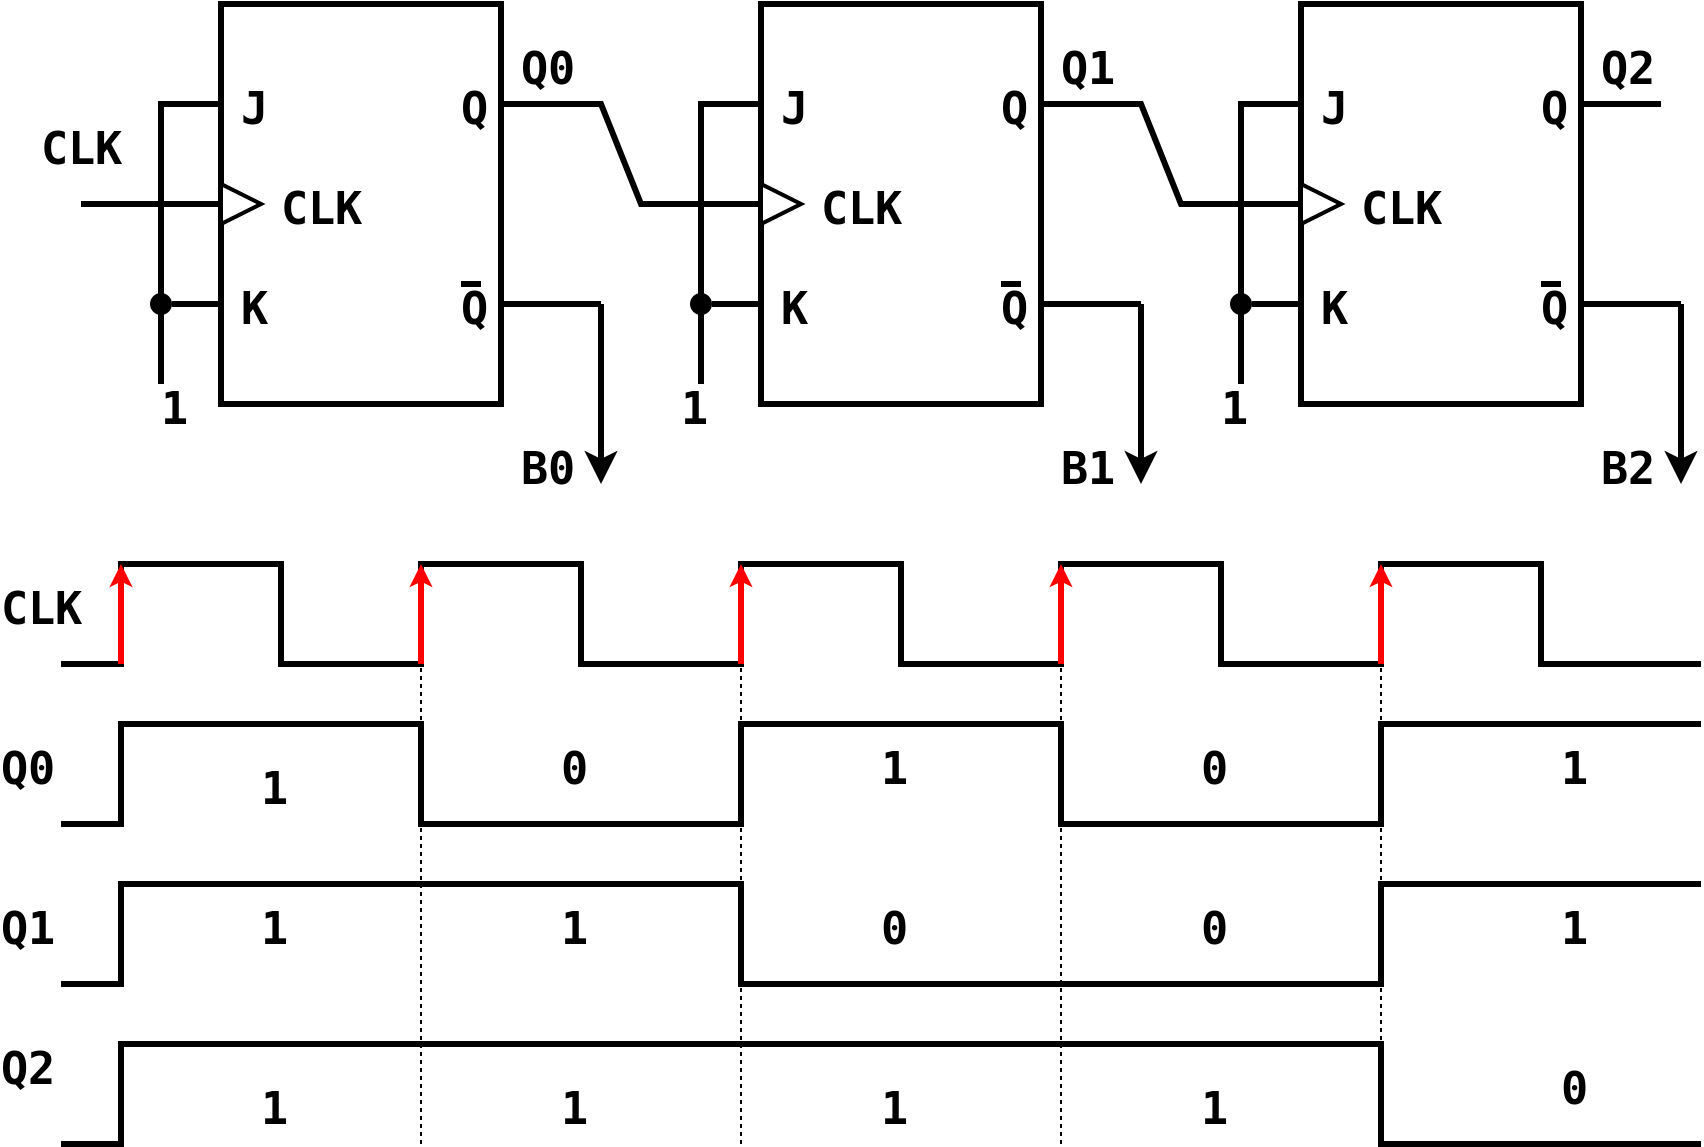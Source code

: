 <?xml version="1.0" encoding="UTF-8"?>
<dia:diagram xmlns:dia="http://www.lysator.liu.se/~alla/dia/">
  <dia:layer name="Fundo" visible="true" active="true">
    <dia:object type="Standard - Line" version="0" id="O0">
      <dia:attribute name="obj_pos">
        <dia:point val="20,25"/>
      </dia:attribute>
      <dia:attribute name="obj_bb">
        <dia:rectangle val="19.95,24.95;20.05,54.05"/>
      </dia:attribute>
      <dia:attribute name="conn_endpoints">
        <dia:point val="20,25"/>
        <dia:point val="20,54"/>
      </dia:attribute>
      <dia:attribute name="numcp">
        <dia:int val="1"/>
      </dia:attribute>
      <dia:attribute name="line_style">
        <dia:enum val="4"/>
      </dia:attribute>
      <dia:attribute name="dashlength">
        <dia:real val="2"/>
      </dia:attribute>
    </dia:object>
    <dia:object type="Standard - Line" version="0" id="O1">
      <dia:attribute name="obj_pos">
        <dia:point val="36,25"/>
      </dia:attribute>
      <dia:attribute name="obj_bb">
        <dia:rectangle val="35.95,24.95;36.05,54.05"/>
      </dia:attribute>
      <dia:attribute name="conn_endpoints">
        <dia:point val="36,25"/>
        <dia:point val="36,54"/>
      </dia:attribute>
      <dia:attribute name="numcp">
        <dia:int val="1"/>
      </dia:attribute>
      <dia:attribute name="line_style">
        <dia:enum val="4"/>
      </dia:attribute>
      <dia:attribute name="dashlength">
        <dia:real val="2"/>
      </dia:attribute>
    </dia:object>
    <dia:object type="Standard - Line" version="0" id="O2">
      <dia:attribute name="obj_pos">
        <dia:point val="52,25"/>
      </dia:attribute>
      <dia:attribute name="obj_bb">
        <dia:rectangle val="51.95,24.95;52.05,54.05"/>
      </dia:attribute>
      <dia:attribute name="conn_endpoints">
        <dia:point val="52,25"/>
        <dia:point val="52,54"/>
      </dia:attribute>
      <dia:attribute name="numcp">
        <dia:int val="1"/>
      </dia:attribute>
      <dia:attribute name="line_style">
        <dia:enum val="4"/>
      </dia:attribute>
      <dia:attribute name="dashlength">
        <dia:real val="2"/>
      </dia:attribute>
    </dia:object>
    <dia:object type="Standard - Line" version="0" id="O3">
      <dia:attribute name="obj_pos">
        <dia:point val="68,25"/>
      </dia:attribute>
      <dia:attribute name="obj_bb">
        <dia:rectangle val="67.95,24.95;68.05,54.05"/>
      </dia:attribute>
      <dia:attribute name="conn_endpoints">
        <dia:point val="68,25"/>
        <dia:point val="68,54"/>
      </dia:attribute>
      <dia:attribute name="numcp">
        <dia:int val="1"/>
      </dia:attribute>
      <dia:attribute name="line_style">
        <dia:enum val="4"/>
      </dia:attribute>
      <dia:attribute name="dashlength">
        <dia:real val="2"/>
      </dia:attribute>
    </dia:object>
    <dia:object type="Flowchart - Box" version="0" id="O4">
      <dia:attribute name="obj_pos">
        <dia:point val="10,-3"/>
      </dia:attribute>
      <dia:attribute name="obj_bb">
        <dia:rectangle val="9.85,-3.15;24.15,17.15"/>
      </dia:attribute>
      <dia:attribute name="elem_corner">
        <dia:point val="10,-3"/>
      </dia:attribute>
      <dia:attribute name="elem_width">
        <dia:real val="14"/>
      </dia:attribute>
      <dia:attribute name="elem_height">
        <dia:real val="20"/>
      </dia:attribute>
      <dia:attribute name="border_width">
        <dia:real val="0.3"/>
      </dia:attribute>
      <dia:attribute name="show_background">
        <dia:boolean val="true"/>
      </dia:attribute>
      <dia:attribute name="padding">
        <dia:real val="0.5"/>
      </dia:attribute>
      <dia:attribute name="text">
        <dia:composite type="text">
          <dia:attribute name="string">
            <dia:string>##</dia:string>
          </dia:attribute>
          <dia:attribute name="font">
            <dia:font family="sans" style="0" name="Helvetica"/>
          </dia:attribute>
          <dia:attribute name="height">
            <dia:real val="3.528"/>
          </dia:attribute>
          <dia:attribute name="pos">
            <dia:point val="17,7.856"/>
          </dia:attribute>
          <dia:attribute name="color">
            <dia:color val="#000000"/>
          </dia:attribute>
          <dia:attribute name="alignment">
            <dia:enum val="1"/>
          </dia:attribute>
        </dia:composite>
      </dia:attribute>
    </dia:object>
    <dia:object type="Standard - Text" version="1" id="O5">
      <dia:attribute name="obj_pos">
        <dia:point val="11,3"/>
      </dia:attribute>
      <dia:attribute name="obj_bb">
        <dia:rectangle val="11,0.902;12.36,3.533"/>
      </dia:attribute>
      <dia:attribute name="text">
        <dia:composite type="text">
          <dia:attribute name="string">
            <dia:string>#J#</dia:string>
          </dia:attribute>
          <dia:attribute name="font">
            <dia:font family="monospace" style="80" name="Courier-Bold"/>
          </dia:attribute>
          <dia:attribute name="height">
            <dia:real val="2.822"/>
          </dia:attribute>
          <dia:attribute name="pos">
            <dia:point val="11,3"/>
          </dia:attribute>
          <dia:attribute name="color">
            <dia:color val="#000000"/>
          </dia:attribute>
          <dia:attribute name="alignment">
            <dia:enum val="0"/>
          </dia:attribute>
        </dia:composite>
      </dia:attribute>
      <dia:attribute name="valign">
        <dia:enum val="3"/>
      </dia:attribute>
    </dia:object>
    <dia:object type="Standard - Text" version="1" id="O6">
      <dia:attribute name="obj_pos">
        <dia:point val="22,3"/>
      </dia:attribute>
      <dia:attribute name="obj_bb">
        <dia:rectangle val="22,0.902;23.36,3.533"/>
      </dia:attribute>
      <dia:attribute name="text">
        <dia:composite type="text">
          <dia:attribute name="string">
            <dia:string>#Q#</dia:string>
          </dia:attribute>
          <dia:attribute name="font">
            <dia:font family="monospace" style="80" name="Courier-Bold"/>
          </dia:attribute>
          <dia:attribute name="height">
            <dia:real val="2.822"/>
          </dia:attribute>
          <dia:attribute name="pos">
            <dia:point val="22,3"/>
          </dia:attribute>
          <dia:attribute name="color">
            <dia:color val="#000000"/>
          </dia:attribute>
          <dia:attribute name="alignment">
            <dia:enum val="0"/>
          </dia:attribute>
        </dia:composite>
      </dia:attribute>
      <dia:attribute name="valign">
        <dia:enum val="3"/>
      </dia:attribute>
    </dia:object>
    <dia:object type="Standard - Text" version="1" id="O7">
      <dia:attribute name="obj_pos">
        <dia:point val="22,13"/>
      </dia:attribute>
      <dia:attribute name="obj_bb">
        <dia:rectangle val="22,10.902;23.36,13.533"/>
      </dia:attribute>
      <dia:attribute name="text">
        <dia:composite type="text">
          <dia:attribute name="string">
            <dia:string>#Q#</dia:string>
          </dia:attribute>
          <dia:attribute name="font">
            <dia:font family="monospace" style="80" name="Courier-Bold"/>
          </dia:attribute>
          <dia:attribute name="height">
            <dia:real val="2.822"/>
          </dia:attribute>
          <dia:attribute name="pos">
            <dia:point val="22,13"/>
          </dia:attribute>
          <dia:attribute name="color">
            <dia:color val="#000000"/>
          </dia:attribute>
          <dia:attribute name="alignment">
            <dia:enum val="0"/>
          </dia:attribute>
        </dia:composite>
      </dia:attribute>
      <dia:attribute name="valign">
        <dia:enum val="3"/>
      </dia:attribute>
    </dia:object>
    <dia:object type="Standard - Text" version="1" id="O8">
      <dia:attribute name="obj_pos">
        <dia:point val="11,13"/>
      </dia:attribute>
      <dia:attribute name="obj_bb">
        <dia:rectangle val="11,10.902;12.36,13.533"/>
      </dia:attribute>
      <dia:attribute name="text">
        <dia:composite type="text">
          <dia:attribute name="string">
            <dia:string>#K#</dia:string>
          </dia:attribute>
          <dia:attribute name="font">
            <dia:font family="monospace" style="80" name="Courier-Bold"/>
          </dia:attribute>
          <dia:attribute name="height">
            <dia:real val="2.822"/>
          </dia:attribute>
          <dia:attribute name="pos">
            <dia:point val="11,13"/>
          </dia:attribute>
          <dia:attribute name="color">
            <dia:color val="#000000"/>
          </dia:attribute>
          <dia:attribute name="alignment">
            <dia:enum val="0"/>
          </dia:attribute>
        </dia:composite>
      </dia:attribute>
      <dia:attribute name="valign">
        <dia:enum val="3"/>
      </dia:attribute>
    </dia:object>
    <dia:object type="Standard - Line" version="0" id="O9">
      <dia:attribute name="obj_pos">
        <dia:point val="7.545,12"/>
      </dia:attribute>
      <dia:attribute name="obj_bb">
        <dia:rectangle val="7.395,11.85;10.15,12.15"/>
      </dia:attribute>
      <dia:attribute name="conn_endpoints">
        <dia:point val="7.545,12"/>
        <dia:point val="10,12"/>
      </dia:attribute>
      <dia:attribute name="numcp">
        <dia:int val="1"/>
      </dia:attribute>
      <dia:attribute name="line_width">
        <dia:real val="0.3"/>
      </dia:attribute>
      <dia:connections>
        <dia:connection handle="0" to="O43" connection="8"/>
        <dia:connection handle="1" to="O4" connection="9"/>
      </dia:connections>
    </dia:object>
    <dia:object type="Standard - Line" version="0" id="O10">
      <dia:attribute name="obj_pos">
        <dia:point val="24,12"/>
      </dia:attribute>
      <dia:attribute name="obj_bb">
        <dia:rectangle val="23.85,11.85;29.15,12.15"/>
      </dia:attribute>
      <dia:attribute name="conn_endpoints">
        <dia:point val="24,12"/>
        <dia:point val="29,12"/>
      </dia:attribute>
      <dia:attribute name="numcp">
        <dia:int val="1"/>
      </dia:attribute>
      <dia:attribute name="line_width">
        <dia:real val="0.3"/>
      </dia:attribute>
      <dia:connections>
        <dia:connection handle="0" to="O4" connection="10"/>
      </dia:connections>
    </dia:object>
    <dia:object type="Standard - Line" version="0" id="O11">
      <dia:attribute name="obj_pos">
        <dia:point val="22,11"/>
      </dia:attribute>
      <dia:attribute name="obj_bb">
        <dia:rectangle val="21.85,10.85;23.15,11.15"/>
      </dia:attribute>
      <dia:attribute name="conn_endpoints">
        <dia:point val="22,11"/>
        <dia:point val="23,11"/>
      </dia:attribute>
      <dia:attribute name="numcp">
        <dia:int val="1"/>
      </dia:attribute>
      <dia:attribute name="line_width">
        <dia:real val="0.3"/>
      </dia:attribute>
    </dia:object>
    <dia:object type="Standard - Line" version="0" id="O12">
      <dia:attribute name="obj_pos">
        <dia:point val="3,7"/>
      </dia:attribute>
      <dia:attribute name="obj_bb">
        <dia:rectangle val="2.85,6.85;10.15,7.15"/>
      </dia:attribute>
      <dia:attribute name="conn_endpoints">
        <dia:point val="3,7"/>
        <dia:point val="10,7"/>
      </dia:attribute>
      <dia:attribute name="numcp">
        <dia:int val="1"/>
      </dia:attribute>
      <dia:attribute name="line_width">
        <dia:real val="0.3"/>
      </dia:attribute>
      <dia:connections>
        <dia:connection handle="1" to="O4" connection="7"/>
      </dia:connections>
    </dia:object>
    <dia:object type="Standard - Polygon" version="0" id="O13">
      <dia:attribute name="obj_pos">
        <dia:point val="10,6"/>
      </dia:attribute>
      <dia:attribute name="obj_bb">
        <dia:rectangle val="9.9,5.838;12.224,8.162"/>
      </dia:attribute>
      <dia:attribute name="poly_points">
        <dia:point val="10,6"/>
        <dia:point val="12,7"/>
        <dia:point val="10,8"/>
      </dia:attribute>
      <dia:attribute name="line_width">
        <dia:real val="0.2"/>
      </dia:attribute>
      <dia:attribute name="show_background">
        <dia:boolean val="true"/>
      </dia:attribute>
    </dia:object>
    <dia:object type="Standard - Text" version="1" id="O14">
      <dia:attribute name="obj_pos">
        <dia:point val="13,8"/>
      </dia:attribute>
      <dia:attribute name="obj_bb">
        <dia:rectangle val="13,5.902;17.08,8.533"/>
      </dia:attribute>
      <dia:attribute name="text">
        <dia:composite type="text">
          <dia:attribute name="string">
            <dia:string>#CLK#</dia:string>
          </dia:attribute>
          <dia:attribute name="font">
            <dia:font family="monospace" style="80" name="Courier-Bold"/>
          </dia:attribute>
          <dia:attribute name="height">
            <dia:real val="2.822"/>
          </dia:attribute>
          <dia:attribute name="pos">
            <dia:point val="13,8"/>
          </dia:attribute>
          <dia:attribute name="color">
            <dia:color val="#000000"/>
          </dia:attribute>
          <dia:attribute name="alignment">
            <dia:enum val="0"/>
          </dia:attribute>
        </dia:composite>
      </dia:attribute>
      <dia:attribute name="valign">
        <dia:enum val="3"/>
      </dia:attribute>
    </dia:object>
    <dia:object type="Flowchart - Box" version="0" id="O15">
      <dia:attribute name="obj_pos">
        <dia:point val="37,-3"/>
      </dia:attribute>
      <dia:attribute name="obj_bb">
        <dia:rectangle val="36.85,-3.15;51.15,17.15"/>
      </dia:attribute>
      <dia:attribute name="elem_corner">
        <dia:point val="37,-3"/>
      </dia:attribute>
      <dia:attribute name="elem_width">
        <dia:real val="14"/>
      </dia:attribute>
      <dia:attribute name="elem_height">
        <dia:real val="20"/>
      </dia:attribute>
      <dia:attribute name="border_width">
        <dia:real val="0.3"/>
      </dia:attribute>
      <dia:attribute name="show_background">
        <dia:boolean val="true"/>
      </dia:attribute>
      <dia:attribute name="padding">
        <dia:real val="0.5"/>
      </dia:attribute>
      <dia:attribute name="text">
        <dia:composite type="text">
          <dia:attribute name="string">
            <dia:string>##</dia:string>
          </dia:attribute>
          <dia:attribute name="font">
            <dia:font family="sans" style="0" name="Helvetica"/>
          </dia:attribute>
          <dia:attribute name="height">
            <dia:real val="3.528"/>
          </dia:attribute>
          <dia:attribute name="pos">
            <dia:point val="44,7.856"/>
          </dia:attribute>
          <dia:attribute name="color">
            <dia:color val="#000000"/>
          </dia:attribute>
          <dia:attribute name="alignment">
            <dia:enum val="1"/>
          </dia:attribute>
        </dia:composite>
      </dia:attribute>
    </dia:object>
    <dia:object type="Standard - Text" version="1" id="O16">
      <dia:attribute name="obj_pos">
        <dia:point val="38,3"/>
      </dia:attribute>
      <dia:attribute name="obj_bb">
        <dia:rectangle val="38,0.902;39.36,3.533"/>
      </dia:attribute>
      <dia:attribute name="text">
        <dia:composite type="text">
          <dia:attribute name="string">
            <dia:string>#J#</dia:string>
          </dia:attribute>
          <dia:attribute name="font">
            <dia:font family="monospace" style="80" name="Courier-Bold"/>
          </dia:attribute>
          <dia:attribute name="height">
            <dia:real val="2.822"/>
          </dia:attribute>
          <dia:attribute name="pos">
            <dia:point val="38,3"/>
          </dia:attribute>
          <dia:attribute name="color">
            <dia:color val="#000000"/>
          </dia:attribute>
          <dia:attribute name="alignment">
            <dia:enum val="0"/>
          </dia:attribute>
        </dia:composite>
      </dia:attribute>
      <dia:attribute name="valign">
        <dia:enum val="3"/>
      </dia:attribute>
    </dia:object>
    <dia:object type="Standard - Text" version="1" id="O17">
      <dia:attribute name="obj_pos">
        <dia:point val="49,3"/>
      </dia:attribute>
      <dia:attribute name="obj_bb">
        <dia:rectangle val="49,0.902;50.36,3.533"/>
      </dia:attribute>
      <dia:attribute name="text">
        <dia:composite type="text">
          <dia:attribute name="string">
            <dia:string>#Q#</dia:string>
          </dia:attribute>
          <dia:attribute name="font">
            <dia:font family="monospace" style="80" name="Courier-Bold"/>
          </dia:attribute>
          <dia:attribute name="height">
            <dia:real val="2.822"/>
          </dia:attribute>
          <dia:attribute name="pos">
            <dia:point val="49,3"/>
          </dia:attribute>
          <dia:attribute name="color">
            <dia:color val="#000000"/>
          </dia:attribute>
          <dia:attribute name="alignment">
            <dia:enum val="0"/>
          </dia:attribute>
        </dia:composite>
      </dia:attribute>
      <dia:attribute name="valign">
        <dia:enum val="3"/>
      </dia:attribute>
    </dia:object>
    <dia:object type="Standard - Text" version="1" id="O18">
      <dia:attribute name="obj_pos">
        <dia:point val="49,13"/>
      </dia:attribute>
      <dia:attribute name="obj_bb">
        <dia:rectangle val="49,10.902;50.36,13.533"/>
      </dia:attribute>
      <dia:attribute name="text">
        <dia:composite type="text">
          <dia:attribute name="string">
            <dia:string>#Q#</dia:string>
          </dia:attribute>
          <dia:attribute name="font">
            <dia:font family="monospace" style="80" name="Courier-Bold"/>
          </dia:attribute>
          <dia:attribute name="height">
            <dia:real val="2.822"/>
          </dia:attribute>
          <dia:attribute name="pos">
            <dia:point val="49,13"/>
          </dia:attribute>
          <dia:attribute name="color">
            <dia:color val="#000000"/>
          </dia:attribute>
          <dia:attribute name="alignment">
            <dia:enum val="0"/>
          </dia:attribute>
        </dia:composite>
      </dia:attribute>
      <dia:attribute name="valign">
        <dia:enum val="3"/>
      </dia:attribute>
    </dia:object>
    <dia:object type="Standard - Text" version="1" id="O19">
      <dia:attribute name="obj_pos">
        <dia:point val="38,13"/>
      </dia:attribute>
      <dia:attribute name="obj_bb">
        <dia:rectangle val="38,10.902;39.36,13.533"/>
      </dia:attribute>
      <dia:attribute name="text">
        <dia:composite type="text">
          <dia:attribute name="string">
            <dia:string>#K#</dia:string>
          </dia:attribute>
          <dia:attribute name="font">
            <dia:font family="monospace" style="80" name="Courier-Bold"/>
          </dia:attribute>
          <dia:attribute name="height">
            <dia:real val="2.822"/>
          </dia:attribute>
          <dia:attribute name="pos">
            <dia:point val="38,13"/>
          </dia:attribute>
          <dia:attribute name="color">
            <dia:color val="#000000"/>
          </dia:attribute>
          <dia:attribute name="alignment">
            <dia:enum val="0"/>
          </dia:attribute>
        </dia:composite>
      </dia:attribute>
      <dia:attribute name="valign">
        <dia:enum val="3"/>
      </dia:attribute>
    </dia:object>
    <dia:object type="Standard - Line" version="0" id="O20">
      <dia:attribute name="obj_pos">
        <dia:point val="34.545,12"/>
      </dia:attribute>
      <dia:attribute name="obj_bb">
        <dia:rectangle val="34.395,11.85;37.15,12.15"/>
      </dia:attribute>
      <dia:attribute name="conn_endpoints">
        <dia:point val="34.545,12"/>
        <dia:point val="37,12"/>
      </dia:attribute>
      <dia:attribute name="numcp">
        <dia:int val="1"/>
      </dia:attribute>
      <dia:attribute name="line_width">
        <dia:real val="0.3"/>
      </dia:attribute>
      <dia:connections>
        <dia:connection handle="0" to="O39" connection="8"/>
        <dia:connection handle="1" to="O15" connection="9"/>
      </dia:connections>
    </dia:object>
    <dia:object type="Standard - Line" version="0" id="O21">
      <dia:attribute name="obj_pos">
        <dia:point val="51,12"/>
      </dia:attribute>
      <dia:attribute name="obj_bb">
        <dia:rectangle val="50.85,11.85;56.15,12.15"/>
      </dia:attribute>
      <dia:attribute name="conn_endpoints">
        <dia:point val="51,12"/>
        <dia:point val="56,12"/>
      </dia:attribute>
      <dia:attribute name="numcp">
        <dia:int val="1"/>
      </dia:attribute>
      <dia:attribute name="line_width">
        <dia:real val="0.3"/>
      </dia:attribute>
      <dia:connections>
        <dia:connection handle="0" to="O15" connection="10"/>
      </dia:connections>
    </dia:object>
    <dia:object type="Standard - Line" version="0" id="O22">
      <dia:attribute name="obj_pos">
        <dia:point val="49,11"/>
      </dia:attribute>
      <dia:attribute name="obj_bb">
        <dia:rectangle val="48.85,10.85;50.15,11.15"/>
      </dia:attribute>
      <dia:attribute name="conn_endpoints">
        <dia:point val="49,11"/>
        <dia:point val="50,11"/>
      </dia:attribute>
      <dia:attribute name="numcp">
        <dia:int val="1"/>
      </dia:attribute>
      <dia:attribute name="line_width">
        <dia:real val="0.3"/>
      </dia:attribute>
    </dia:object>
    <dia:object type="Standard - Polygon" version="0" id="O23">
      <dia:attribute name="obj_pos">
        <dia:point val="37,6"/>
      </dia:attribute>
      <dia:attribute name="obj_bb">
        <dia:rectangle val="36.9,5.838;39.224,8.162"/>
      </dia:attribute>
      <dia:attribute name="poly_points">
        <dia:point val="37,6"/>
        <dia:point val="39,7"/>
        <dia:point val="37,8"/>
      </dia:attribute>
      <dia:attribute name="line_width">
        <dia:real val="0.2"/>
      </dia:attribute>
      <dia:attribute name="show_background">
        <dia:boolean val="true"/>
      </dia:attribute>
    </dia:object>
    <dia:object type="Standard - Text" version="1" id="O24">
      <dia:attribute name="obj_pos">
        <dia:point val="40,8"/>
      </dia:attribute>
      <dia:attribute name="obj_bb">
        <dia:rectangle val="40,5.902;44.08,8.533"/>
      </dia:attribute>
      <dia:attribute name="text">
        <dia:composite type="text">
          <dia:attribute name="string">
            <dia:string>#CLK#</dia:string>
          </dia:attribute>
          <dia:attribute name="font">
            <dia:font family="monospace" style="80" name="Courier-Bold"/>
          </dia:attribute>
          <dia:attribute name="height">
            <dia:real val="2.822"/>
          </dia:attribute>
          <dia:attribute name="pos">
            <dia:point val="40,8"/>
          </dia:attribute>
          <dia:attribute name="color">
            <dia:color val="#000000"/>
          </dia:attribute>
          <dia:attribute name="alignment">
            <dia:enum val="0"/>
          </dia:attribute>
        </dia:composite>
      </dia:attribute>
      <dia:attribute name="valign">
        <dia:enum val="3"/>
      </dia:attribute>
    </dia:object>
    <dia:object type="Flowchart - Box" version="0" id="O25">
      <dia:attribute name="obj_pos">
        <dia:point val="64,-3"/>
      </dia:attribute>
      <dia:attribute name="obj_bb">
        <dia:rectangle val="63.85,-3.15;78.15,17.15"/>
      </dia:attribute>
      <dia:attribute name="elem_corner">
        <dia:point val="64,-3"/>
      </dia:attribute>
      <dia:attribute name="elem_width">
        <dia:real val="14"/>
      </dia:attribute>
      <dia:attribute name="elem_height">
        <dia:real val="20"/>
      </dia:attribute>
      <dia:attribute name="border_width">
        <dia:real val="0.3"/>
      </dia:attribute>
      <dia:attribute name="show_background">
        <dia:boolean val="true"/>
      </dia:attribute>
      <dia:attribute name="padding">
        <dia:real val="0.5"/>
      </dia:attribute>
      <dia:attribute name="text">
        <dia:composite type="text">
          <dia:attribute name="string">
            <dia:string>##</dia:string>
          </dia:attribute>
          <dia:attribute name="font">
            <dia:font family="sans" style="0" name="Helvetica"/>
          </dia:attribute>
          <dia:attribute name="height">
            <dia:real val="3.528"/>
          </dia:attribute>
          <dia:attribute name="pos">
            <dia:point val="71,7.856"/>
          </dia:attribute>
          <dia:attribute name="color">
            <dia:color val="#000000"/>
          </dia:attribute>
          <dia:attribute name="alignment">
            <dia:enum val="1"/>
          </dia:attribute>
        </dia:composite>
      </dia:attribute>
    </dia:object>
    <dia:object type="Standard - Text" version="1" id="O26">
      <dia:attribute name="obj_pos">
        <dia:point val="65,3"/>
      </dia:attribute>
      <dia:attribute name="obj_bb">
        <dia:rectangle val="65,0.902;66.36,3.533"/>
      </dia:attribute>
      <dia:attribute name="text">
        <dia:composite type="text">
          <dia:attribute name="string">
            <dia:string>#J#</dia:string>
          </dia:attribute>
          <dia:attribute name="font">
            <dia:font family="monospace" style="80" name="Courier-Bold"/>
          </dia:attribute>
          <dia:attribute name="height">
            <dia:real val="2.822"/>
          </dia:attribute>
          <dia:attribute name="pos">
            <dia:point val="65,3"/>
          </dia:attribute>
          <dia:attribute name="color">
            <dia:color val="#000000"/>
          </dia:attribute>
          <dia:attribute name="alignment">
            <dia:enum val="0"/>
          </dia:attribute>
        </dia:composite>
      </dia:attribute>
      <dia:attribute name="valign">
        <dia:enum val="3"/>
      </dia:attribute>
    </dia:object>
    <dia:object type="Standard - Text" version="1" id="O27">
      <dia:attribute name="obj_pos">
        <dia:point val="76,3"/>
      </dia:attribute>
      <dia:attribute name="obj_bb">
        <dia:rectangle val="76,0.902;77.36,3.533"/>
      </dia:attribute>
      <dia:attribute name="text">
        <dia:composite type="text">
          <dia:attribute name="string">
            <dia:string>#Q#</dia:string>
          </dia:attribute>
          <dia:attribute name="font">
            <dia:font family="monospace" style="80" name="Courier-Bold"/>
          </dia:attribute>
          <dia:attribute name="height">
            <dia:real val="2.822"/>
          </dia:attribute>
          <dia:attribute name="pos">
            <dia:point val="76,3"/>
          </dia:attribute>
          <dia:attribute name="color">
            <dia:color val="#000000"/>
          </dia:attribute>
          <dia:attribute name="alignment">
            <dia:enum val="0"/>
          </dia:attribute>
        </dia:composite>
      </dia:attribute>
      <dia:attribute name="valign">
        <dia:enum val="3"/>
      </dia:attribute>
    </dia:object>
    <dia:object type="Standard - Text" version="1" id="O28">
      <dia:attribute name="obj_pos">
        <dia:point val="76,13"/>
      </dia:attribute>
      <dia:attribute name="obj_bb">
        <dia:rectangle val="76,10.902;77.36,13.533"/>
      </dia:attribute>
      <dia:attribute name="text">
        <dia:composite type="text">
          <dia:attribute name="string">
            <dia:string>#Q#</dia:string>
          </dia:attribute>
          <dia:attribute name="font">
            <dia:font family="monospace" style="80" name="Courier-Bold"/>
          </dia:attribute>
          <dia:attribute name="height">
            <dia:real val="2.822"/>
          </dia:attribute>
          <dia:attribute name="pos">
            <dia:point val="76,13"/>
          </dia:attribute>
          <dia:attribute name="color">
            <dia:color val="#000000"/>
          </dia:attribute>
          <dia:attribute name="alignment">
            <dia:enum val="0"/>
          </dia:attribute>
        </dia:composite>
      </dia:attribute>
      <dia:attribute name="valign">
        <dia:enum val="3"/>
      </dia:attribute>
    </dia:object>
    <dia:object type="Standard - Text" version="1" id="O29">
      <dia:attribute name="obj_pos">
        <dia:point val="65,13"/>
      </dia:attribute>
      <dia:attribute name="obj_bb">
        <dia:rectangle val="65,10.902;66.36,13.533"/>
      </dia:attribute>
      <dia:attribute name="text">
        <dia:composite type="text">
          <dia:attribute name="string">
            <dia:string>#K#</dia:string>
          </dia:attribute>
          <dia:attribute name="font">
            <dia:font family="monospace" style="80" name="Courier-Bold"/>
          </dia:attribute>
          <dia:attribute name="height">
            <dia:real val="2.822"/>
          </dia:attribute>
          <dia:attribute name="pos">
            <dia:point val="65,13"/>
          </dia:attribute>
          <dia:attribute name="color">
            <dia:color val="#000000"/>
          </dia:attribute>
          <dia:attribute name="alignment">
            <dia:enum val="0"/>
          </dia:attribute>
        </dia:composite>
      </dia:attribute>
      <dia:attribute name="valign">
        <dia:enum val="3"/>
      </dia:attribute>
    </dia:object>
    <dia:object type="Standard - Line" version="0" id="O30">
      <dia:attribute name="obj_pos">
        <dia:point val="61.545,12"/>
      </dia:attribute>
      <dia:attribute name="obj_bb">
        <dia:rectangle val="61.395,11.85;64.15,12.15"/>
      </dia:attribute>
      <dia:attribute name="conn_endpoints">
        <dia:point val="61.545,12"/>
        <dia:point val="64,12"/>
      </dia:attribute>
      <dia:attribute name="numcp">
        <dia:int val="1"/>
      </dia:attribute>
      <dia:attribute name="line_width">
        <dia:real val="0.3"/>
      </dia:attribute>
      <dia:connections>
        <dia:connection handle="0" to="O41" connection="8"/>
        <dia:connection handle="1" to="O25" connection="9"/>
      </dia:connections>
    </dia:object>
    <dia:object type="Standard - Line" version="0" id="O31">
      <dia:attribute name="obj_pos">
        <dia:point val="78,2"/>
      </dia:attribute>
      <dia:attribute name="obj_bb">
        <dia:rectangle val="77.85,1.85;82.15,2.15"/>
      </dia:attribute>
      <dia:attribute name="conn_endpoints">
        <dia:point val="78,2"/>
        <dia:point val="82,2"/>
      </dia:attribute>
      <dia:attribute name="numcp">
        <dia:int val="1"/>
      </dia:attribute>
      <dia:attribute name="line_width">
        <dia:real val="0.3"/>
      </dia:attribute>
      <dia:connections>
        <dia:connection handle="0" to="O25" connection="6"/>
      </dia:connections>
    </dia:object>
    <dia:object type="Standard - Line" version="0" id="O32">
      <dia:attribute name="obj_pos">
        <dia:point val="78,12"/>
      </dia:attribute>
      <dia:attribute name="obj_bb">
        <dia:rectangle val="77.85,11.85;83.15,12.15"/>
      </dia:attribute>
      <dia:attribute name="conn_endpoints">
        <dia:point val="78,12"/>
        <dia:point val="83,12"/>
      </dia:attribute>
      <dia:attribute name="numcp">
        <dia:int val="1"/>
      </dia:attribute>
      <dia:attribute name="line_width">
        <dia:real val="0.3"/>
      </dia:attribute>
      <dia:connections>
        <dia:connection handle="0" to="O25" connection="10"/>
      </dia:connections>
    </dia:object>
    <dia:object type="Standard - Line" version="0" id="O33">
      <dia:attribute name="obj_pos">
        <dia:point val="76,11"/>
      </dia:attribute>
      <dia:attribute name="obj_bb">
        <dia:rectangle val="75.85,10.85;77.15,11.15"/>
      </dia:attribute>
      <dia:attribute name="conn_endpoints">
        <dia:point val="76,11"/>
        <dia:point val="77,11"/>
      </dia:attribute>
      <dia:attribute name="numcp">
        <dia:int val="1"/>
      </dia:attribute>
      <dia:attribute name="line_width">
        <dia:real val="0.3"/>
      </dia:attribute>
    </dia:object>
    <dia:object type="Standard - Polygon" version="0" id="O34">
      <dia:attribute name="obj_pos">
        <dia:point val="64,6"/>
      </dia:attribute>
      <dia:attribute name="obj_bb">
        <dia:rectangle val="63.9,5.838;66.224,8.162"/>
      </dia:attribute>
      <dia:attribute name="poly_points">
        <dia:point val="64,6"/>
        <dia:point val="66,7"/>
        <dia:point val="64,8"/>
      </dia:attribute>
      <dia:attribute name="line_width">
        <dia:real val="0.2"/>
      </dia:attribute>
      <dia:attribute name="show_background">
        <dia:boolean val="true"/>
      </dia:attribute>
    </dia:object>
    <dia:object type="Standard - Text" version="1" id="O35">
      <dia:attribute name="obj_pos">
        <dia:point val="67,8"/>
      </dia:attribute>
      <dia:attribute name="obj_bb">
        <dia:rectangle val="67,5.902;71.08,8.533"/>
      </dia:attribute>
      <dia:attribute name="text">
        <dia:composite type="text">
          <dia:attribute name="string">
            <dia:string>#CLK#</dia:string>
          </dia:attribute>
          <dia:attribute name="font">
            <dia:font family="monospace" style="80" name="Courier-Bold"/>
          </dia:attribute>
          <dia:attribute name="height">
            <dia:real val="2.822"/>
          </dia:attribute>
          <dia:attribute name="pos">
            <dia:point val="67,8"/>
          </dia:attribute>
          <dia:attribute name="color">
            <dia:color val="#000000"/>
          </dia:attribute>
          <dia:attribute name="alignment">
            <dia:enum val="0"/>
          </dia:attribute>
        </dia:composite>
      </dia:attribute>
      <dia:attribute name="valign">
        <dia:enum val="3"/>
      </dia:attribute>
    </dia:object>
    <dia:object type="Standard - PolyLine" version="0" id="O36">
      <dia:attribute name="obj_pos">
        <dia:point val="24,2"/>
      </dia:attribute>
      <dia:attribute name="obj_bb">
        <dia:rectangle val="23.85,1.85;37.15,7.15"/>
      </dia:attribute>
      <dia:attribute name="poly_points">
        <dia:point val="24,2"/>
        <dia:point val="29,2"/>
        <dia:point val="31,7"/>
        <dia:point val="37,7"/>
      </dia:attribute>
      <dia:attribute name="line_width">
        <dia:real val="0.3"/>
      </dia:attribute>
      <dia:connections>
        <dia:connection handle="0" to="O4" connection="6"/>
        <dia:connection handle="3" to="O23" connection="5"/>
      </dia:connections>
    </dia:object>
    <dia:object type="Standard - PolyLine" version="0" id="O37">
      <dia:attribute name="obj_pos">
        <dia:point val="51,2"/>
      </dia:attribute>
      <dia:attribute name="obj_bb">
        <dia:rectangle val="50.85,1.85;64.15,7.15"/>
      </dia:attribute>
      <dia:attribute name="poly_points">
        <dia:point val="51,2"/>
        <dia:point val="56,2"/>
        <dia:point val="58,7"/>
        <dia:point val="64,7"/>
      </dia:attribute>
      <dia:attribute name="line_width">
        <dia:real val="0.3"/>
      </dia:attribute>
      <dia:connections>
        <dia:connection handle="0" to="O15" connection="6"/>
        <dia:connection handle="3" to="O25" connection="7"/>
      </dia:connections>
    </dia:object>
    <dia:object type="Standard - PolyLine" version="0" id="O38">
      <dia:attribute name="obj_pos">
        <dia:point val="34,16"/>
      </dia:attribute>
      <dia:attribute name="obj_bb">
        <dia:rectangle val="33.85,1.85;37.15,16.15"/>
      </dia:attribute>
      <dia:attribute name="poly_points">
        <dia:point val="34,16"/>
        <dia:point val="34,12"/>
        <dia:point val="34,2"/>
        <dia:point val="37,2"/>
      </dia:attribute>
      <dia:attribute name="line_width">
        <dia:real val="0.3"/>
      </dia:attribute>
      <dia:connections>
        <dia:connection handle="1" to="O39" connection="8"/>
        <dia:connection handle="3" to="O15" connection="5"/>
      </dia:connections>
    </dia:object>
    <dia:object type="Standard - Ellipse" version="0" id="O39">
      <dia:attribute name="obj_pos">
        <dia:point val="33.5,11.5"/>
      </dia:attribute>
      <dia:attribute name="obj_bb">
        <dia:rectangle val="33.45,11.45;34.55,12.55"/>
      </dia:attribute>
      <dia:attribute name="elem_corner">
        <dia:point val="33.5,11.5"/>
      </dia:attribute>
      <dia:attribute name="elem_width">
        <dia:real val="1"/>
      </dia:attribute>
      <dia:attribute name="elem_height">
        <dia:real val="1"/>
      </dia:attribute>
      <dia:attribute name="border_width">
        <dia:real val="0.1"/>
      </dia:attribute>
      <dia:attribute name="inner_color">
        <dia:color val="#000000"/>
      </dia:attribute>
      <dia:attribute name="aspect">
        <dia:enum val="2"/>
      </dia:attribute>
    </dia:object>
    <dia:object type="Standard - PolyLine" version="0" id="O40">
      <dia:attribute name="obj_pos">
        <dia:point val="61,16"/>
      </dia:attribute>
      <dia:attribute name="obj_bb">
        <dia:rectangle val="60.85,1.85;64.15,16.15"/>
      </dia:attribute>
      <dia:attribute name="poly_points">
        <dia:point val="61,16"/>
        <dia:point val="61,12"/>
        <dia:point val="61,2"/>
        <dia:point val="64,2"/>
      </dia:attribute>
      <dia:attribute name="line_width">
        <dia:real val="0.3"/>
      </dia:attribute>
      <dia:connections>
        <dia:connection handle="1" to="O41" connection="8"/>
        <dia:connection handle="3" to="O25" connection="5"/>
      </dia:connections>
    </dia:object>
    <dia:object type="Standard - Ellipse" version="0" id="O41">
      <dia:attribute name="obj_pos">
        <dia:point val="60.5,11.5"/>
      </dia:attribute>
      <dia:attribute name="obj_bb">
        <dia:rectangle val="60.45,11.45;61.55,12.55"/>
      </dia:attribute>
      <dia:attribute name="elem_corner">
        <dia:point val="60.5,11.5"/>
      </dia:attribute>
      <dia:attribute name="elem_width">
        <dia:real val="1"/>
      </dia:attribute>
      <dia:attribute name="elem_height">
        <dia:real val="1"/>
      </dia:attribute>
      <dia:attribute name="border_width">
        <dia:real val="0.1"/>
      </dia:attribute>
      <dia:attribute name="inner_color">
        <dia:color val="#000000"/>
      </dia:attribute>
      <dia:attribute name="aspect">
        <dia:enum val="2"/>
      </dia:attribute>
    </dia:object>
    <dia:object type="Standard - PolyLine" version="0" id="O42">
      <dia:attribute name="obj_pos">
        <dia:point val="7,16"/>
      </dia:attribute>
      <dia:attribute name="obj_bb">
        <dia:rectangle val="6.85,1.85;10.15,16.15"/>
      </dia:attribute>
      <dia:attribute name="poly_points">
        <dia:point val="7,16"/>
        <dia:point val="7,12"/>
        <dia:point val="7,2"/>
        <dia:point val="10,2"/>
      </dia:attribute>
      <dia:attribute name="line_width">
        <dia:real val="0.3"/>
      </dia:attribute>
      <dia:connections>
        <dia:connection handle="1" to="O43" connection="8"/>
        <dia:connection handle="3" to="O4" connection="5"/>
      </dia:connections>
    </dia:object>
    <dia:object type="Standard - Ellipse" version="0" id="O43">
      <dia:attribute name="obj_pos">
        <dia:point val="6.5,11.5"/>
      </dia:attribute>
      <dia:attribute name="obj_bb">
        <dia:rectangle val="6.45,11.45;7.55,12.55"/>
      </dia:attribute>
      <dia:attribute name="elem_corner">
        <dia:point val="6.5,11.5"/>
      </dia:attribute>
      <dia:attribute name="elem_width">
        <dia:real val="1"/>
      </dia:attribute>
      <dia:attribute name="elem_height">
        <dia:real val="1"/>
      </dia:attribute>
      <dia:attribute name="border_width">
        <dia:real val="0.1"/>
      </dia:attribute>
      <dia:attribute name="inner_color">
        <dia:color val="#000000"/>
      </dia:attribute>
      <dia:attribute name="aspect">
        <dia:enum val="2"/>
      </dia:attribute>
    </dia:object>
    <dia:object type="Standard - Line" version="0" id="O44">
      <dia:attribute name="obj_pos">
        <dia:point val="29,21"/>
      </dia:attribute>
      <dia:attribute name="obj_bb">
        <dia:rectangle val="28.165,11.85;29.835,21.15"/>
      </dia:attribute>
      <dia:attribute name="conn_endpoints">
        <dia:point val="29,21"/>
        <dia:point val="29,12"/>
      </dia:attribute>
      <dia:attribute name="numcp">
        <dia:int val="1"/>
      </dia:attribute>
      <dia:attribute name="line_width">
        <dia:real val="0.3"/>
      </dia:attribute>
      <dia:attribute name="start_arrow">
        <dia:enum val="22"/>
      </dia:attribute>
      <dia:attribute name="start_arrow_length">
        <dia:real val="1"/>
      </dia:attribute>
      <dia:attribute name="start_arrow_width">
        <dia:real val="1"/>
      </dia:attribute>
    </dia:object>
    <dia:object type="Standard - Line" version="0" id="O45">
      <dia:attribute name="obj_pos">
        <dia:point val="56,21"/>
      </dia:attribute>
      <dia:attribute name="obj_bb">
        <dia:rectangle val="55.165,11.85;56.835,21.15"/>
      </dia:attribute>
      <dia:attribute name="conn_endpoints">
        <dia:point val="56,21"/>
        <dia:point val="56,12"/>
      </dia:attribute>
      <dia:attribute name="numcp">
        <dia:int val="1"/>
      </dia:attribute>
      <dia:attribute name="line_width">
        <dia:real val="0.3"/>
      </dia:attribute>
      <dia:attribute name="start_arrow">
        <dia:enum val="22"/>
      </dia:attribute>
      <dia:attribute name="start_arrow_length">
        <dia:real val="1"/>
      </dia:attribute>
      <dia:attribute name="start_arrow_width">
        <dia:real val="1"/>
      </dia:attribute>
    </dia:object>
    <dia:object type="Standard - Text" version="1" id="O46">
      <dia:attribute name="obj_pos">
        <dia:point val="7,18"/>
      </dia:attribute>
      <dia:attribute name="obj_bb">
        <dia:rectangle val="7,15.902;8.36,18.532"/>
      </dia:attribute>
      <dia:attribute name="text">
        <dia:composite type="text">
          <dia:attribute name="string">
            <dia:string>#1#</dia:string>
          </dia:attribute>
          <dia:attribute name="font">
            <dia:font family="monospace" style="80" name="Courier-Bold"/>
          </dia:attribute>
          <dia:attribute name="height">
            <dia:real val="2.822"/>
          </dia:attribute>
          <dia:attribute name="pos">
            <dia:point val="7,18"/>
          </dia:attribute>
          <dia:attribute name="color">
            <dia:color val="#000000"/>
          </dia:attribute>
          <dia:attribute name="alignment">
            <dia:enum val="0"/>
          </dia:attribute>
        </dia:composite>
      </dia:attribute>
      <dia:attribute name="valign">
        <dia:enum val="3"/>
      </dia:attribute>
    </dia:object>
    <dia:object type="Standard - Text" version="1" id="O47">
      <dia:attribute name="obj_pos">
        <dia:point val="33,18"/>
      </dia:attribute>
      <dia:attribute name="obj_bb">
        <dia:rectangle val="33,15.902;34.36,18.532"/>
      </dia:attribute>
      <dia:attribute name="text">
        <dia:composite type="text">
          <dia:attribute name="string">
            <dia:string>#1#</dia:string>
          </dia:attribute>
          <dia:attribute name="font">
            <dia:font family="monospace" style="80" name="Courier-Bold"/>
          </dia:attribute>
          <dia:attribute name="height">
            <dia:real val="2.822"/>
          </dia:attribute>
          <dia:attribute name="pos">
            <dia:point val="33,18"/>
          </dia:attribute>
          <dia:attribute name="color">
            <dia:color val="#000000"/>
          </dia:attribute>
          <dia:attribute name="alignment">
            <dia:enum val="0"/>
          </dia:attribute>
        </dia:composite>
      </dia:attribute>
      <dia:attribute name="valign">
        <dia:enum val="3"/>
      </dia:attribute>
    </dia:object>
    <dia:object type="Standard - Text" version="1" id="O48">
      <dia:attribute name="obj_pos">
        <dia:point val="60,18"/>
      </dia:attribute>
      <dia:attribute name="obj_bb">
        <dia:rectangle val="60,15.902;61.36,18.532"/>
      </dia:attribute>
      <dia:attribute name="text">
        <dia:composite type="text">
          <dia:attribute name="string">
            <dia:string>#1#</dia:string>
          </dia:attribute>
          <dia:attribute name="font">
            <dia:font family="monospace" style="80" name="Courier-Bold"/>
          </dia:attribute>
          <dia:attribute name="height">
            <dia:real val="2.822"/>
          </dia:attribute>
          <dia:attribute name="pos">
            <dia:point val="60,18"/>
          </dia:attribute>
          <dia:attribute name="color">
            <dia:color val="#000000"/>
          </dia:attribute>
          <dia:attribute name="alignment">
            <dia:enum val="0"/>
          </dia:attribute>
        </dia:composite>
      </dia:attribute>
      <dia:attribute name="valign">
        <dia:enum val="3"/>
      </dia:attribute>
    </dia:object>
    <dia:object type="Standard - Line" version="0" id="O49">
      <dia:attribute name="obj_pos">
        <dia:point val="83,21"/>
      </dia:attribute>
      <dia:attribute name="obj_bb">
        <dia:rectangle val="82.165,11.85;83.835,21.15"/>
      </dia:attribute>
      <dia:attribute name="conn_endpoints">
        <dia:point val="83,21"/>
        <dia:point val="83,12"/>
      </dia:attribute>
      <dia:attribute name="numcp">
        <dia:int val="1"/>
      </dia:attribute>
      <dia:attribute name="line_width">
        <dia:real val="0.3"/>
      </dia:attribute>
      <dia:attribute name="start_arrow">
        <dia:enum val="22"/>
      </dia:attribute>
      <dia:attribute name="start_arrow_length">
        <dia:real val="1"/>
      </dia:attribute>
      <dia:attribute name="start_arrow_width">
        <dia:real val="1"/>
      </dia:attribute>
    </dia:object>
    <dia:object type="Standard - Text" version="1" id="O50">
      <dia:attribute name="obj_pos">
        <dia:point val="79,21"/>
      </dia:attribute>
      <dia:attribute name="obj_bb">
        <dia:rectangle val="79,18.902;81.72,21.532"/>
      </dia:attribute>
      <dia:attribute name="text">
        <dia:composite type="text">
          <dia:attribute name="string">
            <dia:string>#B2#</dia:string>
          </dia:attribute>
          <dia:attribute name="font">
            <dia:font family="monospace" style="80" name="Courier-Bold"/>
          </dia:attribute>
          <dia:attribute name="height">
            <dia:real val="2.822"/>
          </dia:attribute>
          <dia:attribute name="pos">
            <dia:point val="79,21"/>
          </dia:attribute>
          <dia:attribute name="color">
            <dia:color val="#000000"/>
          </dia:attribute>
          <dia:attribute name="alignment">
            <dia:enum val="0"/>
          </dia:attribute>
        </dia:composite>
      </dia:attribute>
      <dia:attribute name="valign">
        <dia:enum val="3"/>
      </dia:attribute>
    </dia:object>
    <dia:object type="Standard - Text" version="1" id="O51">
      <dia:attribute name="obj_pos">
        <dia:point val="52,21"/>
      </dia:attribute>
      <dia:attribute name="obj_bb">
        <dia:rectangle val="52,18.902;54.72,21.532"/>
      </dia:attribute>
      <dia:attribute name="text">
        <dia:composite type="text">
          <dia:attribute name="string">
            <dia:string>#B1#</dia:string>
          </dia:attribute>
          <dia:attribute name="font">
            <dia:font family="monospace" style="80" name="Courier-Bold"/>
          </dia:attribute>
          <dia:attribute name="height">
            <dia:real val="2.822"/>
          </dia:attribute>
          <dia:attribute name="pos">
            <dia:point val="52,21"/>
          </dia:attribute>
          <dia:attribute name="color">
            <dia:color val="#000000"/>
          </dia:attribute>
          <dia:attribute name="alignment">
            <dia:enum val="0"/>
          </dia:attribute>
        </dia:composite>
      </dia:attribute>
      <dia:attribute name="valign">
        <dia:enum val="3"/>
      </dia:attribute>
    </dia:object>
    <dia:object type="Standard - Text" version="1" id="O52">
      <dia:attribute name="obj_pos">
        <dia:point val="25,21"/>
      </dia:attribute>
      <dia:attribute name="obj_bb">
        <dia:rectangle val="25,18.902;27.72,21.532"/>
      </dia:attribute>
      <dia:attribute name="text">
        <dia:composite type="text">
          <dia:attribute name="string">
            <dia:string>#B0#</dia:string>
          </dia:attribute>
          <dia:attribute name="font">
            <dia:font family="monospace" style="80" name="Courier-Bold"/>
          </dia:attribute>
          <dia:attribute name="height">
            <dia:real val="2.822"/>
          </dia:attribute>
          <dia:attribute name="pos">
            <dia:point val="25,21"/>
          </dia:attribute>
          <dia:attribute name="color">
            <dia:color val="#000000"/>
          </dia:attribute>
          <dia:attribute name="alignment">
            <dia:enum val="0"/>
          </dia:attribute>
        </dia:composite>
      </dia:attribute>
      <dia:attribute name="valign">
        <dia:enum val="3"/>
      </dia:attribute>
    </dia:object>
    <dia:object type="Standard - Text" version="1" id="O53">
      <dia:attribute name="obj_pos">
        <dia:point val="1,5"/>
      </dia:attribute>
      <dia:attribute name="obj_bb">
        <dia:rectangle val="1,2.902;5.08,5.532"/>
      </dia:attribute>
      <dia:attribute name="text">
        <dia:composite type="text">
          <dia:attribute name="string">
            <dia:string>#CLK#</dia:string>
          </dia:attribute>
          <dia:attribute name="font">
            <dia:font family="monospace" style="80" name="Courier-Bold"/>
          </dia:attribute>
          <dia:attribute name="height">
            <dia:real val="2.822"/>
          </dia:attribute>
          <dia:attribute name="pos">
            <dia:point val="1,5"/>
          </dia:attribute>
          <dia:attribute name="color">
            <dia:color val="#000000"/>
          </dia:attribute>
          <dia:attribute name="alignment">
            <dia:enum val="0"/>
          </dia:attribute>
        </dia:composite>
      </dia:attribute>
      <dia:attribute name="valign">
        <dia:enum val="3"/>
      </dia:attribute>
    </dia:object>
    <dia:object type="Standard - PolyLine" version="0" id="O54">
      <dia:attribute name="obj_pos">
        <dia:point val="2,30"/>
      </dia:attribute>
      <dia:attribute name="obj_bb">
        <dia:rectangle val="1.85,24.85;84.15,30.15"/>
      </dia:attribute>
      <dia:attribute name="poly_points">
        <dia:point val="2,30"/>
        <dia:point val="5,30"/>
        <dia:point val="5,25"/>
        <dia:point val="13,25"/>
        <dia:point val="13,30"/>
        <dia:point val="20,30"/>
        <dia:point val="20,25"/>
        <dia:point val="28,25"/>
        <dia:point val="28,30"/>
        <dia:point val="36,30"/>
        <dia:point val="36,25"/>
        <dia:point val="44,25"/>
        <dia:point val="44,30"/>
        <dia:point val="52,30"/>
        <dia:point val="52,25"/>
        <dia:point val="60,25"/>
        <dia:point val="60,30"/>
        <dia:point val="68,30"/>
        <dia:point val="68,25"/>
        <dia:point val="76,25"/>
        <dia:point val="76,30"/>
        <dia:point val="84,30"/>
      </dia:attribute>
      <dia:attribute name="line_width">
        <dia:real val="0.3"/>
      </dia:attribute>
    </dia:object>
    <dia:object type="Standard - Text" version="1" id="O55">
      <dia:attribute name="obj_pos">
        <dia:point val="-1,28"/>
      </dia:attribute>
      <dia:attribute name="obj_bb">
        <dia:rectangle val="-1,25.902;3.08,28.532"/>
      </dia:attribute>
      <dia:attribute name="text">
        <dia:composite type="text">
          <dia:attribute name="string">
            <dia:string>#CLK#</dia:string>
          </dia:attribute>
          <dia:attribute name="font">
            <dia:font family="monospace" style="80" name="Courier-Bold"/>
          </dia:attribute>
          <dia:attribute name="height">
            <dia:real val="2.822"/>
          </dia:attribute>
          <dia:attribute name="pos">
            <dia:point val="-1,28"/>
          </dia:attribute>
          <dia:attribute name="color">
            <dia:color val="#000000"/>
          </dia:attribute>
          <dia:attribute name="alignment">
            <dia:enum val="0"/>
          </dia:attribute>
        </dia:composite>
      </dia:attribute>
      <dia:attribute name="valign">
        <dia:enum val="3"/>
      </dia:attribute>
    </dia:object>
    <dia:object type="Standard - Line" version="0" id="O56">
      <dia:attribute name="obj_pos">
        <dia:point val="5,30"/>
      </dia:attribute>
      <dia:attribute name="obj_bb">
        <dia:rectangle val="4.415,24.665;5.585,30.15"/>
      </dia:attribute>
      <dia:attribute name="conn_endpoints">
        <dia:point val="5,30"/>
        <dia:point val="5,25"/>
      </dia:attribute>
      <dia:attribute name="numcp">
        <dia:int val="1"/>
      </dia:attribute>
      <dia:attribute name="line_color">
        <dia:color val="#ff0000"/>
      </dia:attribute>
      <dia:attribute name="line_width">
        <dia:real val="0.3"/>
      </dia:attribute>
      <dia:attribute name="end_arrow">
        <dia:enum val="22"/>
      </dia:attribute>
      <dia:attribute name="end_arrow_length">
        <dia:real val="0.5"/>
      </dia:attribute>
      <dia:attribute name="end_arrow_width">
        <dia:real val="0.5"/>
      </dia:attribute>
    </dia:object>
    <dia:object type="Standard - Line" version="0" id="O57">
      <dia:attribute name="obj_pos">
        <dia:point val="20,30"/>
      </dia:attribute>
      <dia:attribute name="obj_bb">
        <dia:rectangle val="19.415,24.665;20.585,30.15"/>
      </dia:attribute>
      <dia:attribute name="conn_endpoints">
        <dia:point val="20,30"/>
        <dia:point val="20,25"/>
      </dia:attribute>
      <dia:attribute name="numcp">
        <dia:int val="1"/>
      </dia:attribute>
      <dia:attribute name="line_color">
        <dia:color val="#ff0000"/>
      </dia:attribute>
      <dia:attribute name="line_width">
        <dia:real val="0.3"/>
      </dia:attribute>
      <dia:attribute name="end_arrow">
        <dia:enum val="22"/>
      </dia:attribute>
      <dia:attribute name="end_arrow_length">
        <dia:real val="0.5"/>
      </dia:attribute>
      <dia:attribute name="end_arrow_width">
        <dia:real val="0.5"/>
      </dia:attribute>
    </dia:object>
    <dia:object type="Standard - Line" version="0" id="O58">
      <dia:attribute name="obj_pos">
        <dia:point val="36,30"/>
      </dia:attribute>
      <dia:attribute name="obj_bb">
        <dia:rectangle val="35.415,24.665;36.585,30.15"/>
      </dia:attribute>
      <dia:attribute name="conn_endpoints">
        <dia:point val="36,30"/>
        <dia:point val="36,25"/>
      </dia:attribute>
      <dia:attribute name="numcp">
        <dia:int val="1"/>
      </dia:attribute>
      <dia:attribute name="line_color">
        <dia:color val="#ff0000"/>
      </dia:attribute>
      <dia:attribute name="line_width">
        <dia:real val="0.3"/>
      </dia:attribute>
      <dia:attribute name="end_arrow">
        <dia:enum val="22"/>
      </dia:attribute>
      <dia:attribute name="end_arrow_length">
        <dia:real val="0.5"/>
      </dia:attribute>
      <dia:attribute name="end_arrow_width">
        <dia:real val="0.5"/>
      </dia:attribute>
    </dia:object>
    <dia:object type="Standard - Line" version="0" id="O59">
      <dia:attribute name="obj_pos">
        <dia:point val="52,30"/>
      </dia:attribute>
      <dia:attribute name="obj_bb">
        <dia:rectangle val="51.415,24.665;52.585,30.15"/>
      </dia:attribute>
      <dia:attribute name="conn_endpoints">
        <dia:point val="52,30"/>
        <dia:point val="52,25"/>
      </dia:attribute>
      <dia:attribute name="numcp">
        <dia:int val="1"/>
      </dia:attribute>
      <dia:attribute name="line_color">
        <dia:color val="#ff0000"/>
      </dia:attribute>
      <dia:attribute name="line_width">
        <dia:real val="0.3"/>
      </dia:attribute>
      <dia:attribute name="end_arrow">
        <dia:enum val="22"/>
      </dia:attribute>
      <dia:attribute name="end_arrow_length">
        <dia:real val="0.5"/>
      </dia:attribute>
      <dia:attribute name="end_arrow_width">
        <dia:real val="0.5"/>
      </dia:attribute>
    </dia:object>
    <dia:object type="Standard - Line" version="0" id="O60">
      <dia:attribute name="obj_pos">
        <dia:point val="68,30"/>
      </dia:attribute>
      <dia:attribute name="obj_bb">
        <dia:rectangle val="67.415,24.665;68.585,30.15"/>
      </dia:attribute>
      <dia:attribute name="conn_endpoints">
        <dia:point val="68,30"/>
        <dia:point val="68,25"/>
      </dia:attribute>
      <dia:attribute name="numcp">
        <dia:int val="1"/>
      </dia:attribute>
      <dia:attribute name="line_color">
        <dia:color val="#ff0000"/>
      </dia:attribute>
      <dia:attribute name="line_width">
        <dia:real val="0.3"/>
      </dia:attribute>
      <dia:attribute name="end_arrow">
        <dia:enum val="22"/>
      </dia:attribute>
      <dia:attribute name="end_arrow_length">
        <dia:real val="0.5"/>
      </dia:attribute>
      <dia:attribute name="end_arrow_width">
        <dia:real val="0.5"/>
      </dia:attribute>
    </dia:object>
    <dia:object type="Standard - PolyLine" version="0" id="O61">
      <dia:attribute name="obj_pos">
        <dia:point val="2,38"/>
      </dia:attribute>
      <dia:attribute name="obj_bb">
        <dia:rectangle val="1.85,32.85;84.15,38.15"/>
      </dia:attribute>
      <dia:attribute name="poly_points">
        <dia:point val="2,38"/>
        <dia:point val="5,38"/>
        <dia:point val="5,33"/>
        <dia:point val="20,33"/>
        <dia:point val="20,38"/>
        <dia:point val="36,38"/>
        <dia:point val="36,33"/>
        <dia:point val="52,33"/>
        <dia:point val="52,38"/>
        <dia:point val="68,38"/>
        <dia:point val="68,33"/>
        <dia:point val="84,33"/>
      </dia:attribute>
      <dia:attribute name="line_width">
        <dia:real val="0.3"/>
      </dia:attribute>
    </dia:object>
    <dia:object type="Standard - Text" version="1" id="O62">
      <dia:attribute name="obj_pos">
        <dia:point val="-1,36"/>
      </dia:attribute>
      <dia:attribute name="obj_bb">
        <dia:rectangle val="-1,33.903;1.72,36.532"/>
      </dia:attribute>
      <dia:attribute name="text">
        <dia:composite type="text">
          <dia:attribute name="string">
            <dia:string>#Q0#</dia:string>
          </dia:attribute>
          <dia:attribute name="font">
            <dia:font family="monospace" style="80" name="Courier-Bold"/>
          </dia:attribute>
          <dia:attribute name="height">
            <dia:real val="2.822"/>
          </dia:attribute>
          <dia:attribute name="pos">
            <dia:point val="-1,36"/>
          </dia:attribute>
          <dia:attribute name="color">
            <dia:color val="#000000"/>
          </dia:attribute>
          <dia:attribute name="alignment">
            <dia:enum val="0"/>
          </dia:attribute>
        </dia:composite>
      </dia:attribute>
      <dia:attribute name="valign">
        <dia:enum val="3"/>
      </dia:attribute>
    </dia:object>
    <dia:object type="Standard - PolyLine" version="0" id="O63">
      <dia:attribute name="obj_pos">
        <dia:point val="2,46"/>
      </dia:attribute>
      <dia:attribute name="obj_bb">
        <dia:rectangle val="1.85,40.85;84.15,46.15"/>
      </dia:attribute>
      <dia:attribute name="poly_points">
        <dia:point val="2,46"/>
        <dia:point val="5,46"/>
        <dia:point val="5,41"/>
        <dia:point val="36,41"/>
        <dia:point val="36,46"/>
        <dia:point val="68,46"/>
        <dia:point val="68,41"/>
        <dia:point val="84,41"/>
      </dia:attribute>
      <dia:attribute name="line_width">
        <dia:real val="0.3"/>
      </dia:attribute>
    </dia:object>
    <dia:object type="Standard - PolyLine" version="0" id="O64">
      <dia:attribute name="obj_pos">
        <dia:point val="2,54"/>
      </dia:attribute>
      <dia:attribute name="obj_bb">
        <dia:rectangle val="1.85,48.85;84.15,54.15"/>
      </dia:attribute>
      <dia:attribute name="poly_points">
        <dia:point val="2,54"/>
        <dia:point val="5,54"/>
        <dia:point val="5,49"/>
        <dia:point val="36,49"/>
        <dia:point val="68,49"/>
        <dia:point val="68,54"/>
        <dia:point val="84,54"/>
      </dia:attribute>
      <dia:attribute name="line_width">
        <dia:real val="0.3"/>
      </dia:attribute>
    </dia:object>
    <dia:object type="Standard - Text" version="1" id="O65">
      <dia:attribute name="obj_pos">
        <dia:point val="-1,44"/>
      </dia:attribute>
      <dia:attribute name="obj_bb">
        <dia:rectangle val="-1,41.903;1.72,44.532"/>
      </dia:attribute>
      <dia:attribute name="text">
        <dia:composite type="text">
          <dia:attribute name="string">
            <dia:string>#Q1#</dia:string>
          </dia:attribute>
          <dia:attribute name="font">
            <dia:font family="monospace" style="80" name="Courier-Bold"/>
          </dia:attribute>
          <dia:attribute name="height">
            <dia:real val="2.822"/>
          </dia:attribute>
          <dia:attribute name="pos">
            <dia:point val="-1,44"/>
          </dia:attribute>
          <dia:attribute name="color">
            <dia:color val="#000000"/>
          </dia:attribute>
          <dia:attribute name="alignment">
            <dia:enum val="0"/>
          </dia:attribute>
        </dia:composite>
      </dia:attribute>
      <dia:attribute name="valign">
        <dia:enum val="3"/>
      </dia:attribute>
    </dia:object>
    <dia:object type="Standard - Text" version="1" id="O66">
      <dia:attribute name="obj_pos">
        <dia:point val="-1,51"/>
      </dia:attribute>
      <dia:attribute name="obj_bb">
        <dia:rectangle val="-1,48.903;1.72,51.532"/>
      </dia:attribute>
      <dia:attribute name="text">
        <dia:composite type="text">
          <dia:attribute name="string">
            <dia:string>#Q2#</dia:string>
          </dia:attribute>
          <dia:attribute name="font">
            <dia:font family="monospace" style="80" name="Courier-Bold"/>
          </dia:attribute>
          <dia:attribute name="height">
            <dia:real val="2.822"/>
          </dia:attribute>
          <dia:attribute name="pos">
            <dia:point val="-1,51"/>
          </dia:attribute>
          <dia:attribute name="color">
            <dia:color val="#000000"/>
          </dia:attribute>
          <dia:attribute name="alignment">
            <dia:enum val="0"/>
          </dia:attribute>
        </dia:composite>
      </dia:attribute>
      <dia:attribute name="valign">
        <dia:enum val="3"/>
      </dia:attribute>
    </dia:object>
    <dia:object type="Standard - Text" version="1" id="O67">
      <dia:attribute name="obj_pos">
        <dia:point val="12,37"/>
      </dia:attribute>
      <dia:attribute name="obj_bb">
        <dia:rectangle val="12,34.903;13.36,37.532"/>
      </dia:attribute>
      <dia:attribute name="text">
        <dia:composite type="text">
          <dia:attribute name="string">
            <dia:string>#1#</dia:string>
          </dia:attribute>
          <dia:attribute name="font">
            <dia:font family="monospace" style="80" name="Courier-Bold"/>
          </dia:attribute>
          <dia:attribute name="height">
            <dia:real val="2.822"/>
          </dia:attribute>
          <dia:attribute name="pos">
            <dia:point val="12,37"/>
          </dia:attribute>
          <dia:attribute name="color">
            <dia:color val="#000000"/>
          </dia:attribute>
          <dia:attribute name="alignment">
            <dia:enum val="0"/>
          </dia:attribute>
        </dia:composite>
      </dia:attribute>
      <dia:attribute name="valign">
        <dia:enum val="3"/>
      </dia:attribute>
    </dia:object>
    <dia:object type="Standard - Text" version="1" id="O68">
      <dia:attribute name="obj_pos">
        <dia:point val="12,44"/>
      </dia:attribute>
      <dia:attribute name="obj_bb">
        <dia:rectangle val="12,41.903;13.36,44.532"/>
      </dia:attribute>
      <dia:attribute name="text">
        <dia:composite type="text">
          <dia:attribute name="string">
            <dia:string>#1#</dia:string>
          </dia:attribute>
          <dia:attribute name="font">
            <dia:font family="monospace" style="80" name="Courier-Bold"/>
          </dia:attribute>
          <dia:attribute name="height">
            <dia:real val="2.822"/>
          </dia:attribute>
          <dia:attribute name="pos">
            <dia:point val="12,44"/>
          </dia:attribute>
          <dia:attribute name="color">
            <dia:color val="#000000"/>
          </dia:attribute>
          <dia:attribute name="alignment">
            <dia:enum val="0"/>
          </dia:attribute>
        </dia:composite>
      </dia:attribute>
      <dia:attribute name="valign">
        <dia:enum val="3"/>
      </dia:attribute>
    </dia:object>
    <dia:object type="Standard - Text" version="1" id="O69">
      <dia:attribute name="obj_pos">
        <dia:point val="12,53"/>
      </dia:attribute>
      <dia:attribute name="obj_bb">
        <dia:rectangle val="12,50.903;13.36,53.532"/>
      </dia:attribute>
      <dia:attribute name="text">
        <dia:composite type="text">
          <dia:attribute name="string">
            <dia:string>#1#</dia:string>
          </dia:attribute>
          <dia:attribute name="font">
            <dia:font family="monospace" style="80" name="Courier-Bold"/>
          </dia:attribute>
          <dia:attribute name="height">
            <dia:real val="2.822"/>
          </dia:attribute>
          <dia:attribute name="pos">
            <dia:point val="12,53"/>
          </dia:attribute>
          <dia:attribute name="color">
            <dia:color val="#000000"/>
          </dia:attribute>
          <dia:attribute name="alignment">
            <dia:enum val="0"/>
          </dia:attribute>
        </dia:composite>
      </dia:attribute>
      <dia:attribute name="valign">
        <dia:enum val="3"/>
      </dia:attribute>
    </dia:object>
    <dia:object type="Standard - Text" version="1" id="O70">
      <dia:attribute name="obj_pos">
        <dia:point val="27,36"/>
      </dia:attribute>
      <dia:attribute name="obj_bb">
        <dia:rectangle val="27,33.903;28.36,36.532"/>
      </dia:attribute>
      <dia:attribute name="text">
        <dia:composite type="text">
          <dia:attribute name="string">
            <dia:string>#0#</dia:string>
          </dia:attribute>
          <dia:attribute name="font">
            <dia:font family="monospace" style="80" name="Courier-Bold"/>
          </dia:attribute>
          <dia:attribute name="height">
            <dia:real val="2.822"/>
          </dia:attribute>
          <dia:attribute name="pos">
            <dia:point val="27,36"/>
          </dia:attribute>
          <dia:attribute name="color">
            <dia:color val="#000000"/>
          </dia:attribute>
          <dia:attribute name="alignment">
            <dia:enum val="0"/>
          </dia:attribute>
        </dia:composite>
      </dia:attribute>
      <dia:attribute name="valign">
        <dia:enum val="3"/>
      </dia:attribute>
    </dia:object>
    <dia:object type="Standard - Text" version="1" id="O71">
      <dia:attribute name="obj_pos">
        <dia:point val="27,44"/>
      </dia:attribute>
      <dia:attribute name="obj_bb">
        <dia:rectangle val="27,41.903;28.36,44.532"/>
      </dia:attribute>
      <dia:attribute name="text">
        <dia:composite type="text">
          <dia:attribute name="string">
            <dia:string>#1#</dia:string>
          </dia:attribute>
          <dia:attribute name="font">
            <dia:font family="monospace" style="80" name="Courier-Bold"/>
          </dia:attribute>
          <dia:attribute name="height">
            <dia:real val="2.822"/>
          </dia:attribute>
          <dia:attribute name="pos">
            <dia:point val="27,44"/>
          </dia:attribute>
          <dia:attribute name="color">
            <dia:color val="#000000"/>
          </dia:attribute>
          <dia:attribute name="alignment">
            <dia:enum val="0"/>
          </dia:attribute>
        </dia:composite>
      </dia:attribute>
      <dia:attribute name="valign">
        <dia:enum val="3"/>
      </dia:attribute>
    </dia:object>
    <dia:object type="Standard - Text" version="1" id="O72">
      <dia:attribute name="obj_pos">
        <dia:point val="27,53"/>
      </dia:attribute>
      <dia:attribute name="obj_bb">
        <dia:rectangle val="27,50.903;28.36,53.532"/>
      </dia:attribute>
      <dia:attribute name="text">
        <dia:composite type="text">
          <dia:attribute name="string">
            <dia:string>#1#</dia:string>
          </dia:attribute>
          <dia:attribute name="font">
            <dia:font family="monospace" style="80" name="Courier-Bold"/>
          </dia:attribute>
          <dia:attribute name="height">
            <dia:real val="2.822"/>
          </dia:attribute>
          <dia:attribute name="pos">
            <dia:point val="27,53"/>
          </dia:attribute>
          <dia:attribute name="color">
            <dia:color val="#000000"/>
          </dia:attribute>
          <dia:attribute name="alignment">
            <dia:enum val="0"/>
          </dia:attribute>
        </dia:composite>
      </dia:attribute>
      <dia:attribute name="valign">
        <dia:enum val="3"/>
      </dia:attribute>
    </dia:object>
    <dia:object type="Standard - Text" version="1" id="O73">
      <dia:attribute name="obj_pos">
        <dia:point val="43,36"/>
      </dia:attribute>
      <dia:attribute name="obj_bb">
        <dia:rectangle val="43,33.903;44.36,36.532"/>
      </dia:attribute>
      <dia:attribute name="text">
        <dia:composite type="text">
          <dia:attribute name="string">
            <dia:string>#1#</dia:string>
          </dia:attribute>
          <dia:attribute name="font">
            <dia:font family="monospace" style="80" name="Courier-Bold"/>
          </dia:attribute>
          <dia:attribute name="height">
            <dia:real val="2.822"/>
          </dia:attribute>
          <dia:attribute name="pos">
            <dia:point val="43,36"/>
          </dia:attribute>
          <dia:attribute name="color">
            <dia:color val="#000000"/>
          </dia:attribute>
          <dia:attribute name="alignment">
            <dia:enum val="0"/>
          </dia:attribute>
        </dia:composite>
      </dia:attribute>
      <dia:attribute name="valign">
        <dia:enum val="3"/>
      </dia:attribute>
    </dia:object>
    <dia:object type="Standard - Text" version="1" id="O74">
      <dia:attribute name="obj_pos">
        <dia:point val="43,53"/>
      </dia:attribute>
      <dia:attribute name="obj_bb">
        <dia:rectangle val="43,50.903;44.36,53.532"/>
      </dia:attribute>
      <dia:attribute name="text">
        <dia:composite type="text">
          <dia:attribute name="string">
            <dia:string>#1#</dia:string>
          </dia:attribute>
          <dia:attribute name="font">
            <dia:font family="monospace" style="80" name="Courier-Bold"/>
          </dia:attribute>
          <dia:attribute name="height">
            <dia:real val="2.822"/>
          </dia:attribute>
          <dia:attribute name="pos">
            <dia:point val="43,53"/>
          </dia:attribute>
          <dia:attribute name="color">
            <dia:color val="#000000"/>
          </dia:attribute>
          <dia:attribute name="alignment">
            <dia:enum val="0"/>
          </dia:attribute>
        </dia:composite>
      </dia:attribute>
      <dia:attribute name="valign">
        <dia:enum val="3"/>
      </dia:attribute>
    </dia:object>
    <dia:object type="Standard - Text" version="1" id="O75">
      <dia:attribute name="obj_pos">
        <dia:point val="59,53"/>
      </dia:attribute>
      <dia:attribute name="obj_bb">
        <dia:rectangle val="59,50.903;60.36,53.532"/>
      </dia:attribute>
      <dia:attribute name="text">
        <dia:composite type="text">
          <dia:attribute name="string">
            <dia:string>#1#</dia:string>
          </dia:attribute>
          <dia:attribute name="font">
            <dia:font family="monospace" style="80" name="Courier-Bold"/>
          </dia:attribute>
          <dia:attribute name="height">
            <dia:real val="2.822"/>
          </dia:attribute>
          <dia:attribute name="pos">
            <dia:point val="59,53"/>
          </dia:attribute>
          <dia:attribute name="color">
            <dia:color val="#000000"/>
          </dia:attribute>
          <dia:attribute name="alignment">
            <dia:enum val="0"/>
          </dia:attribute>
        </dia:composite>
      </dia:attribute>
      <dia:attribute name="valign">
        <dia:enum val="3"/>
      </dia:attribute>
    </dia:object>
    <dia:object type="Standard - Text" version="1" id="O76">
      <dia:attribute name="obj_pos">
        <dia:point val="43,44"/>
      </dia:attribute>
      <dia:attribute name="obj_bb">
        <dia:rectangle val="43,41.903;44.36,44.532"/>
      </dia:attribute>
      <dia:attribute name="text">
        <dia:composite type="text">
          <dia:attribute name="string">
            <dia:string>#0#</dia:string>
          </dia:attribute>
          <dia:attribute name="font">
            <dia:font family="monospace" style="80" name="Courier-Bold"/>
          </dia:attribute>
          <dia:attribute name="height">
            <dia:real val="2.822"/>
          </dia:attribute>
          <dia:attribute name="pos">
            <dia:point val="43,44"/>
          </dia:attribute>
          <dia:attribute name="color">
            <dia:color val="#000000"/>
          </dia:attribute>
          <dia:attribute name="alignment">
            <dia:enum val="0"/>
          </dia:attribute>
        </dia:composite>
      </dia:attribute>
      <dia:attribute name="valign">
        <dia:enum val="3"/>
      </dia:attribute>
    </dia:object>
    <dia:object type="Standard - Text" version="1" id="O77">
      <dia:attribute name="obj_pos">
        <dia:point val="59,36"/>
      </dia:attribute>
      <dia:attribute name="obj_bb">
        <dia:rectangle val="59,33.903;60.36,36.532"/>
      </dia:attribute>
      <dia:attribute name="text">
        <dia:composite type="text">
          <dia:attribute name="string">
            <dia:string>#0#</dia:string>
          </dia:attribute>
          <dia:attribute name="font">
            <dia:font family="monospace" style="80" name="Courier-Bold"/>
          </dia:attribute>
          <dia:attribute name="height">
            <dia:real val="2.822"/>
          </dia:attribute>
          <dia:attribute name="pos">
            <dia:point val="59,36"/>
          </dia:attribute>
          <dia:attribute name="color">
            <dia:color val="#000000"/>
          </dia:attribute>
          <dia:attribute name="alignment">
            <dia:enum val="0"/>
          </dia:attribute>
        </dia:composite>
      </dia:attribute>
      <dia:attribute name="valign">
        <dia:enum val="3"/>
      </dia:attribute>
    </dia:object>
    <dia:object type="Standard - Text" version="1" id="O78">
      <dia:attribute name="obj_pos">
        <dia:point val="59,44"/>
      </dia:attribute>
      <dia:attribute name="obj_bb">
        <dia:rectangle val="59,41.903;60.36,44.532"/>
      </dia:attribute>
      <dia:attribute name="text">
        <dia:composite type="text">
          <dia:attribute name="string">
            <dia:string>#0#</dia:string>
          </dia:attribute>
          <dia:attribute name="font">
            <dia:font family="monospace" style="80" name="Courier-Bold"/>
          </dia:attribute>
          <dia:attribute name="height">
            <dia:real val="2.822"/>
          </dia:attribute>
          <dia:attribute name="pos">
            <dia:point val="59,44"/>
          </dia:attribute>
          <dia:attribute name="color">
            <dia:color val="#000000"/>
          </dia:attribute>
          <dia:attribute name="alignment">
            <dia:enum val="0"/>
          </dia:attribute>
        </dia:composite>
      </dia:attribute>
      <dia:attribute name="valign">
        <dia:enum val="3"/>
      </dia:attribute>
    </dia:object>
    <dia:object type="Standard - Text" version="1" id="O79">
      <dia:attribute name="obj_pos">
        <dia:point val="77,52"/>
      </dia:attribute>
      <dia:attribute name="obj_bb">
        <dia:rectangle val="77,49.903;78.36,52.532"/>
      </dia:attribute>
      <dia:attribute name="text">
        <dia:composite type="text">
          <dia:attribute name="string">
            <dia:string>#0#</dia:string>
          </dia:attribute>
          <dia:attribute name="font">
            <dia:font family="monospace" style="80" name="Courier-Bold"/>
          </dia:attribute>
          <dia:attribute name="height">
            <dia:real val="2.822"/>
          </dia:attribute>
          <dia:attribute name="pos">
            <dia:point val="77,52"/>
          </dia:attribute>
          <dia:attribute name="color">
            <dia:color val="#000000"/>
          </dia:attribute>
          <dia:attribute name="alignment">
            <dia:enum val="0"/>
          </dia:attribute>
        </dia:composite>
      </dia:attribute>
      <dia:attribute name="valign">
        <dia:enum val="3"/>
      </dia:attribute>
    </dia:object>
    <dia:object type="Standard - Text" version="1" id="O80">
      <dia:attribute name="obj_pos">
        <dia:point val="77,44"/>
      </dia:attribute>
      <dia:attribute name="obj_bb">
        <dia:rectangle val="77,41.903;78.36,44.532"/>
      </dia:attribute>
      <dia:attribute name="text">
        <dia:composite type="text">
          <dia:attribute name="string">
            <dia:string>#1#</dia:string>
          </dia:attribute>
          <dia:attribute name="font">
            <dia:font family="monospace" style="80" name="Courier-Bold"/>
          </dia:attribute>
          <dia:attribute name="height">
            <dia:real val="2.822"/>
          </dia:attribute>
          <dia:attribute name="pos">
            <dia:point val="77,44"/>
          </dia:attribute>
          <dia:attribute name="color">
            <dia:color val="#000000"/>
          </dia:attribute>
          <dia:attribute name="alignment">
            <dia:enum val="0"/>
          </dia:attribute>
        </dia:composite>
      </dia:attribute>
      <dia:attribute name="valign">
        <dia:enum val="3"/>
      </dia:attribute>
    </dia:object>
    <dia:object type="Standard - Text" version="1" id="O81">
      <dia:attribute name="obj_pos">
        <dia:point val="77,36"/>
      </dia:attribute>
      <dia:attribute name="obj_bb">
        <dia:rectangle val="77,33.903;78.36,36.532"/>
      </dia:attribute>
      <dia:attribute name="text">
        <dia:composite type="text">
          <dia:attribute name="string">
            <dia:string>#1#</dia:string>
          </dia:attribute>
          <dia:attribute name="font">
            <dia:font family="monospace" style="80" name="Courier-Bold"/>
          </dia:attribute>
          <dia:attribute name="height">
            <dia:real val="2.822"/>
          </dia:attribute>
          <dia:attribute name="pos">
            <dia:point val="77,36"/>
          </dia:attribute>
          <dia:attribute name="color">
            <dia:color val="#000000"/>
          </dia:attribute>
          <dia:attribute name="alignment">
            <dia:enum val="0"/>
          </dia:attribute>
        </dia:composite>
      </dia:attribute>
      <dia:attribute name="valign">
        <dia:enum val="3"/>
      </dia:attribute>
    </dia:object>
    <dia:object type="Standard - Text" version="1" id="O82">
      <dia:attribute name="obj_pos">
        <dia:point val="79,1"/>
      </dia:attribute>
      <dia:attribute name="obj_bb">
        <dia:rectangle val="79,-1.163;81.786,1.664"/>
      </dia:attribute>
      <dia:attribute name="text">
        <dia:composite type="text">
          <dia:attribute name="string">
            <dia:string>#Q2#</dia:string>
          </dia:attribute>
          <dia:attribute name="font">
            <dia:font family="monospace" style="80" name="Courier-Bold"/>
          </dia:attribute>
          <dia:attribute name="height">
            <dia:real val="2.822"/>
          </dia:attribute>
          <dia:attribute name="pos">
            <dia:point val="79,1"/>
          </dia:attribute>
          <dia:attribute name="color">
            <dia:color val="#000000"/>
          </dia:attribute>
          <dia:attribute name="alignment">
            <dia:enum val="0"/>
          </dia:attribute>
        </dia:composite>
      </dia:attribute>
      <dia:attribute name="valign">
        <dia:enum val="3"/>
      </dia:attribute>
    </dia:object>
    <dia:object type="Standard - Text" version="1" id="O83">
      <dia:attribute name="obj_pos">
        <dia:point val="52,1"/>
      </dia:attribute>
      <dia:attribute name="obj_bb">
        <dia:rectangle val="52,-1.163;54.786,1.664"/>
      </dia:attribute>
      <dia:attribute name="text">
        <dia:composite type="text">
          <dia:attribute name="string">
            <dia:string>#Q1#</dia:string>
          </dia:attribute>
          <dia:attribute name="font">
            <dia:font family="monospace" style="80" name="Courier-Bold"/>
          </dia:attribute>
          <dia:attribute name="height">
            <dia:real val="2.822"/>
          </dia:attribute>
          <dia:attribute name="pos">
            <dia:point val="52,1"/>
          </dia:attribute>
          <dia:attribute name="color">
            <dia:color val="#000000"/>
          </dia:attribute>
          <dia:attribute name="alignment">
            <dia:enum val="0"/>
          </dia:attribute>
        </dia:composite>
      </dia:attribute>
      <dia:attribute name="valign">
        <dia:enum val="3"/>
      </dia:attribute>
    </dia:object>
    <dia:object type="Standard - Text" version="1" id="O84">
      <dia:attribute name="obj_pos">
        <dia:point val="25,1"/>
      </dia:attribute>
      <dia:attribute name="obj_bb">
        <dia:rectangle val="25,-1.163;27.786,1.664"/>
      </dia:attribute>
      <dia:attribute name="text">
        <dia:composite type="text">
          <dia:attribute name="string">
            <dia:string>#Q0#</dia:string>
          </dia:attribute>
          <dia:attribute name="font">
            <dia:font family="monospace" style="80" name="Courier-Bold"/>
          </dia:attribute>
          <dia:attribute name="height">
            <dia:real val="2.822"/>
          </dia:attribute>
          <dia:attribute name="pos">
            <dia:point val="25,1"/>
          </dia:attribute>
          <dia:attribute name="color">
            <dia:color val="#000000"/>
          </dia:attribute>
          <dia:attribute name="alignment">
            <dia:enum val="0"/>
          </dia:attribute>
        </dia:composite>
      </dia:attribute>
      <dia:attribute name="valign">
        <dia:enum val="3"/>
      </dia:attribute>
    </dia:object>
  </dia:layer>
</dia:diagram>
